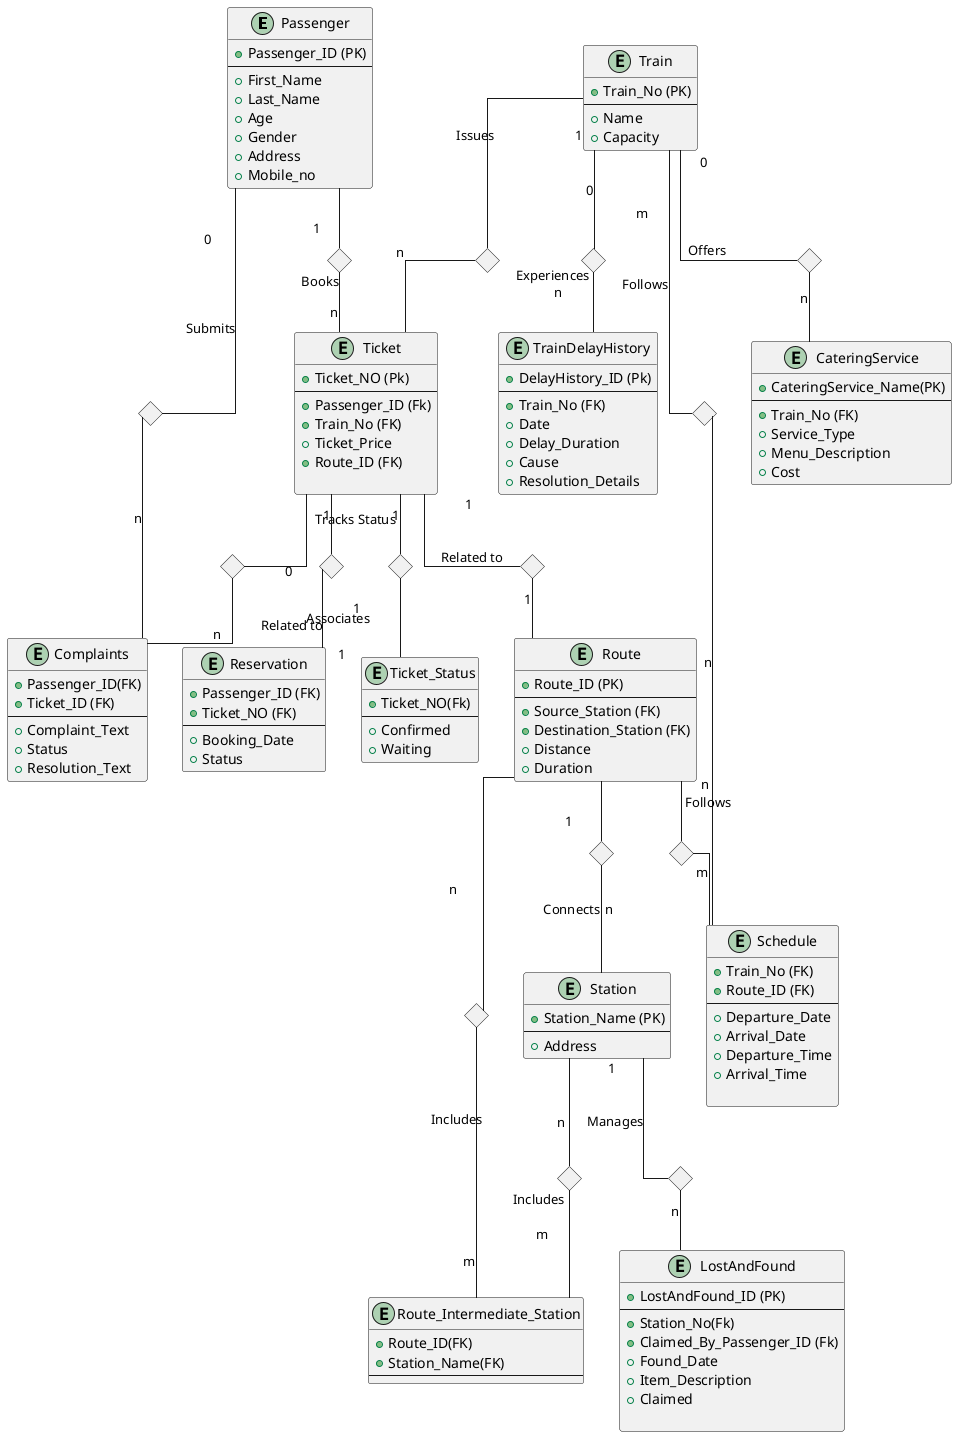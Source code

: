 @startuml  ERD

skinparam linetype ortho
ENTITY Passenger {
  + Passenger_ID (PK)
  --
  + First_Name 
  + Last_Name 
  + Age 
  + Gender 
  + Address
  + Mobile_no
}

ENTITY Train {
  + Train_No (PK)
  --
  + Name 
  + Capacity  
}

ENTITY Station {
  + Station_Name (PK)
  --
  + Address
}

ENTITY Ticket {
  + Ticket_NO (Pk)
  --
  + Passenger_ID (Fk)
  + Train_No (FK)
  + Ticket_Price
  + Route_ID (FK)
  
}

ENTITY Ticket_Status {
  + Ticket_NO(Fk)
  --
  + Confirmed 
  + Waiting
}


ENTITY Schedule {
  + Train_No (FK)
  + Route_ID (FK)
  --
  + Departure_Date
  + Arrival_Date
  + Departure_Time 
  + Arrival_Time 
  
}

ENTITY Route {
  + Route_ID (PK)
  --
  + Source_Station (FK)
  + Destination_Station (FK)
  + Distance 
  + Duration 
}

ENTITY Route_Intermediate_Station { 
  + Route_ID(FK)
  + Station_Name(FK)
  --
}

ENTITY Reservation {
  + Passenger_ID (FK)
  + Ticket_NO (FK)
  --
  + Booking_Date
  + Status 
}

ENTITY Complaints {
  + Passenger_ID(FK)
  + Ticket_ID (FK)
  --
  + Complaint_Text 
  + Status 
  + Resolution_Text 
}



ENTITY LostAndFound {
  + LostAndFound_ID (PK)
  --
  + Station_No(Fk)
  + Claimed_By_Passenger_ID (Fk)
  + Found_Date
  + Item_Description 
  + Claimed
  
}

ENTITY CateringService {
  + CateringService_Name(PK) 
  --
  + Train_No (FK)
  + Service_Type 
  + Menu_Description 
  + Cost 
}

ENTITY TrainDelayHistory {
  + DelayHistory_ID (Pk)
  --
  + Train_No (FK)
  + Date
  + Delay_Duration 
  + Cause 
  + Resolution_Details 
}

diamond dia1
diamond dia2
diamond dia3
diamond dia4
diamond dia5
diamond dia6
diamond dia7
diamond dia8
diamond dia9
diamond dia11
diamond dia12
diamond dia13
diamond dia14
diamond dia15
diamond dia16


Passenger -- dia1 :"1 \n\n\n Books"
dia1 -- Ticket: "n"

' Train -- dia2: "1       Stops at"
' dia2 -- Station:"n"

Train -- dia3: "m \n \n\n \n Follows"
dia3 -- Schedule:"n"

Train -- dia4: "Issues \t\t\t   1"
dia4 -- Ticket: "\n\n\n n"

Ticket -- dia5: "1"
dia5 -- Ticket_Status: "Tracks Status \n\n\n\n\n1"

Train -- dia6: "0 \n\n\n\n\n Offers"
dia6 -- CateringService:"n"

Train -- dia7:"0"
dia7 -- TrainDelayHistory: "Experiences \n  n"

Station -- dia8: "1 \n\n\n Manages"
dia8 -- LostAndFound: "n"





Passenger -- dia11: "0 \n\n\n\n\n Submits"
dia11 -- Complaints: "\n\n\n\n\n\n\n\n n"

Ticket -- dia9: "0 \n\n\n Related to"
dia9 -- Complaints: "n"

Ticket -- dia2: "1 \n\n\n Related to"
dia2 -- Route: "1"


Route -- dia12: "n \n\n\n\n\n\n\n\n\n\n\n\n\n Includes"
dia12 -- Route_Intermediate_Station:"\n\n\n\n\n m"

Station -- dia13: "n \n\n\n"
dia13 -- Route_Intermediate_Station: "Includes \n\n m"

Route -- dia14: "n \n Follows"
dia14 -- Schedule:"m"

Route -- dia15: "1 \n\n\n\n\n Connects"
dia15 -- Station:"\n\n\n\n\n n"

Ticket-- dia16:"1"
dia16 -- Reservation: "Associates \n\n 1"

@enduml




